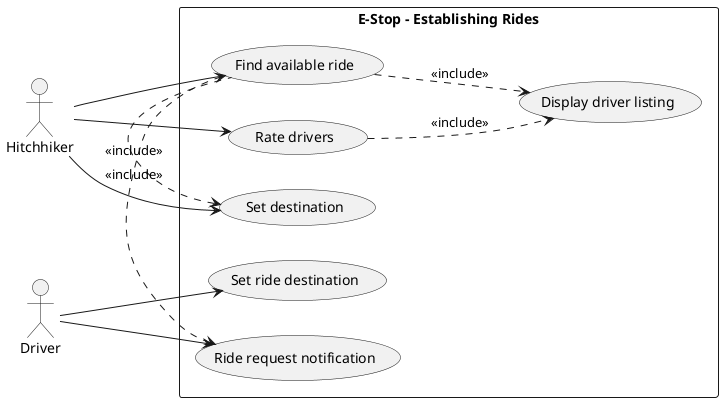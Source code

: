 @startuml
left to right direction
actor "Hitchhiker" as AC_H
actor "Driver" as AC_D
rectangle "E-Stop - Establishing Rides" {
    usecase "Display driver listing" as UC_DDL
    usecase "Find available ride" as UC_FAR
    usecase "Set destination" as UC_SD
    usecase "Set ride destination" as UC_SRD
    usecase "Ride request notification" as UC_RRN
    usecase "Rate drivers" as UC_RD
}
UC_FAR ..> UC_DDL : <<include>>
UC_FAR .l.> UC_SD : <<include>>
UC_FAR .l.> UC_RRN : <<include>>
UC_RD ..> UC_DDL : <<include>>
AC_H --> UC_FAR
AC_H --> UC_SD
AC_D --> UC_SRD
AC_D --> UC_RRN
AC_H --> UC_RD
@enduml